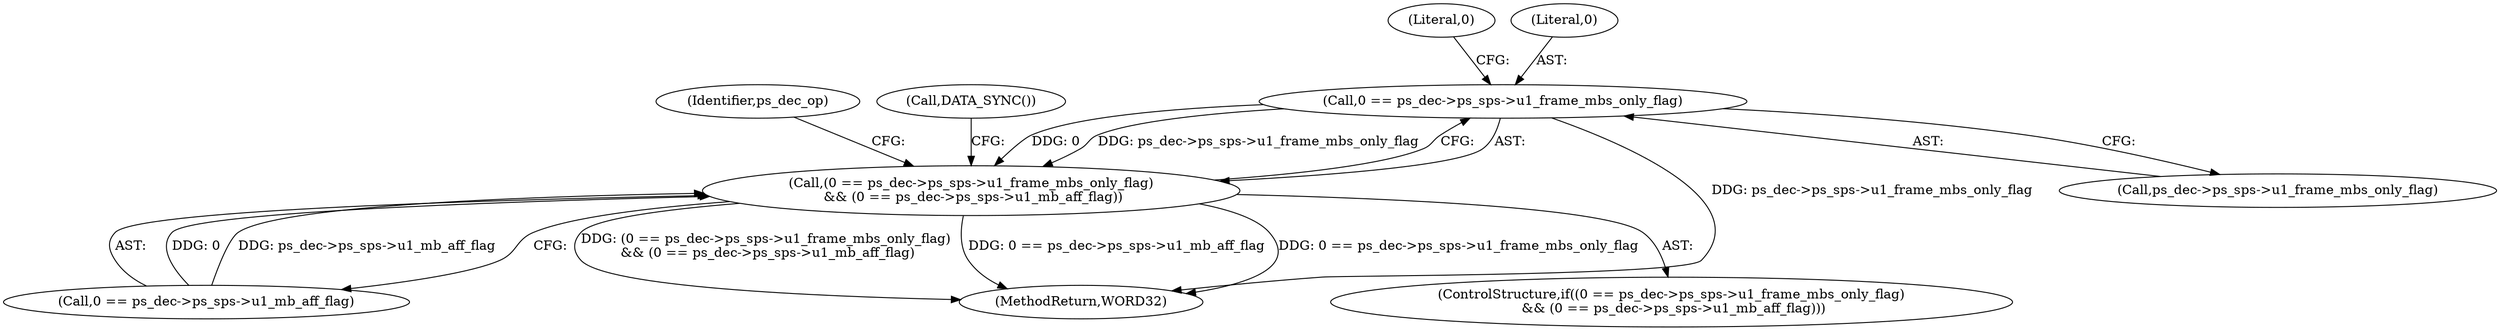 digraph "0_Android_33ef7de9ddc8ea7eb9cbc440d1cf89957a0c267b@pointer" {
"1002162" [label="(Call,0 == ps_dec->ps_sps->u1_frame_mbs_only_flag)"];
"1002161" [label="(Call,(0 == ps_dec->ps_sps->u1_frame_mbs_only_flag)\n && (0 == ps_dec->ps_sps->u1_mb_aff_flag))"];
"1002189" [label="(MethodReturn,WORD32)"];
"1002178" [label="(Identifier,ps_dec_op)"];
"1002161" [label="(Call,(0 == ps_dec->ps_sps->u1_frame_mbs_only_flag)\n && (0 == ps_dec->ps_sps->u1_mb_aff_flag))"];
"1002169" [label="(Call,0 == ps_dec->ps_sps->u1_mb_aff_flag)"];
"1002181" [label="(Call,DATA_SYNC())"];
"1002164" [label="(Call,ps_dec->ps_sps->u1_frame_mbs_only_flag)"];
"1002160" [label="(ControlStructure,if((0 == ps_dec->ps_sps->u1_frame_mbs_only_flag)\n && (0 == ps_dec->ps_sps->u1_mb_aff_flag)))"];
"1002170" [label="(Literal,0)"];
"1002163" [label="(Literal,0)"];
"1002162" [label="(Call,0 == ps_dec->ps_sps->u1_frame_mbs_only_flag)"];
"1002162" -> "1002161"  [label="AST: "];
"1002162" -> "1002164"  [label="CFG: "];
"1002163" -> "1002162"  [label="AST: "];
"1002164" -> "1002162"  [label="AST: "];
"1002170" -> "1002162"  [label="CFG: "];
"1002161" -> "1002162"  [label="CFG: "];
"1002162" -> "1002189"  [label="DDG: ps_dec->ps_sps->u1_frame_mbs_only_flag"];
"1002162" -> "1002161"  [label="DDG: 0"];
"1002162" -> "1002161"  [label="DDG: ps_dec->ps_sps->u1_frame_mbs_only_flag"];
"1002161" -> "1002160"  [label="AST: "];
"1002161" -> "1002169"  [label="CFG: "];
"1002169" -> "1002161"  [label="AST: "];
"1002178" -> "1002161"  [label="CFG: "];
"1002181" -> "1002161"  [label="CFG: "];
"1002161" -> "1002189"  [label="DDG: 0 == ps_dec->ps_sps->u1_frame_mbs_only_flag"];
"1002161" -> "1002189"  [label="DDG: (0 == ps_dec->ps_sps->u1_frame_mbs_only_flag)\n && (0 == ps_dec->ps_sps->u1_mb_aff_flag)"];
"1002161" -> "1002189"  [label="DDG: 0 == ps_dec->ps_sps->u1_mb_aff_flag"];
"1002169" -> "1002161"  [label="DDG: 0"];
"1002169" -> "1002161"  [label="DDG: ps_dec->ps_sps->u1_mb_aff_flag"];
}
